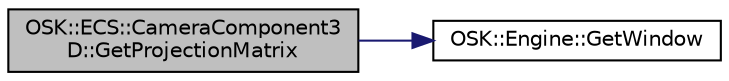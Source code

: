 digraph "OSK::ECS::CameraComponent3D::GetProjectionMatrix"
{
 // LATEX_PDF_SIZE
  edge [fontname="Helvetica",fontsize="10",labelfontname="Helvetica",labelfontsize="10"];
  node [fontname="Helvetica",fontsize="10",shape=record];
  rankdir="LR";
  Node1 [label="OSK::ECS::CameraComponent3\lD::GetProjectionMatrix",height=0.2,width=0.4,color="black", fillcolor="grey75", style="filled", fontcolor="black",tooltip="Obtiene la matriz proyección de la cámara."];
  Node1 -> Node2 [color="midnightblue",fontsize="10",style="solid",fontname="Helvetica"];
  Node2 [label="OSK::Engine::GetWindow",height=0.2,width=0.4,color="black", fillcolor="white", style="filled",URL="$class_o_s_k_1_1_engine.html#a96eab59df83d63ab65869fea551bb272",tooltip=" "];
}
